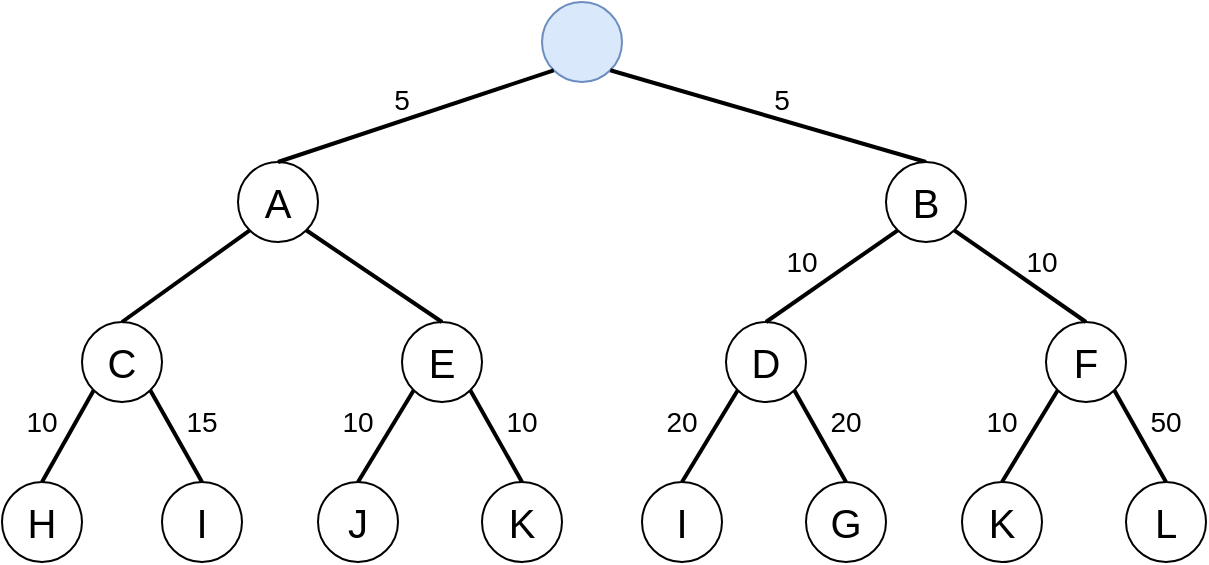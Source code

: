 <mxfile version="13.1.14" type="device"><diagram id="OVOJ2m9VeSNSYNRlbd9U" name="Seite-1"><mxGraphModel dx="450" dy="345" grid="1" gridSize="10" guides="1" tooltips="1" connect="1" arrows="1" fold="1" page="1" pageScale="1" pageWidth="827" pageHeight="1169" math="0" shadow="0"><root><mxCell id="0"/><mxCell id="1" parent="0"/><mxCell id="30xAnWvG2SD7EB2IoXri-1" value="&lt;font style=&quot;font-size: 20px&quot;&gt;A&lt;/font&gt;" style="ellipse;whiteSpace=wrap;html=1;aspect=fixed;" vertex="1" parent="1"><mxGeometry x="208" y="160" width="40" height="40" as="geometry"/></mxCell><mxCell id="30xAnWvG2SD7EB2IoXri-13" value="" style="ellipse;whiteSpace=wrap;html=1;aspect=fixed;fillColor=#dae8fc;strokeColor=#6c8ebf;" vertex="1" parent="1"><mxGeometry x="360" y="80" width="40" height="40" as="geometry"/></mxCell><mxCell id="30xAnWvG2SD7EB2IoXri-14" value="" style="endArrow=none;html=1;entryX=0;entryY=1;entryDx=0;entryDy=0;exitX=0.5;exitY=0;exitDx=0;exitDy=0;strokeWidth=2;" edge="1" parent="1" source="30xAnWvG2SD7EB2IoXri-1" target="30xAnWvG2SD7EB2IoXri-13"><mxGeometry width="50" height="50" relative="1" as="geometry"><mxPoint x="270" y="210" as="sourcePoint"/><mxPoint x="305.858" y="164.142" as="targetPoint"/></mxGeometry></mxCell><mxCell id="30xAnWvG2SD7EB2IoXri-21" value="" style="endArrow=none;html=1;entryX=1;entryY=1;entryDx=0;entryDy=0;strokeWidth=2;exitX=0.5;exitY=0;exitDx=0;exitDy=0;" edge="1" parent="1" source="30xAnWvG2SD7EB2IoXri-93" target="30xAnWvG2SD7EB2IoXri-13"><mxGeometry width="50" height="50" relative="1" as="geometry"><mxPoint x="460" y="120" as="sourcePoint"/><mxPoint x="393.858" y="84.142" as="targetPoint"/></mxGeometry></mxCell><mxCell id="30xAnWvG2SD7EB2IoXri-73" value="&lt;font style=&quot;font-size: 20px&quot;&gt;C&lt;/font&gt;" style="ellipse;whiteSpace=wrap;html=1;aspect=fixed;" vertex="1" parent="1"><mxGeometry x="130" y="240" width="40" height="40" as="geometry"/></mxCell><mxCell id="30xAnWvG2SD7EB2IoXri-74" value="&lt;font style=&quot;font-size: 20px&quot;&gt;H&lt;/font&gt;" style="ellipse;whiteSpace=wrap;html=1;aspect=fixed;" vertex="1" parent="1"><mxGeometry x="90" y="320" width="40" height="40" as="geometry"/></mxCell><mxCell id="30xAnWvG2SD7EB2IoXri-75" value="&lt;font style=&quot;font-size: 20px&quot;&gt;I&lt;/font&gt;" style="ellipse;whiteSpace=wrap;html=1;aspect=fixed;" vertex="1" parent="1"><mxGeometry x="170" y="320" width="40" height="40" as="geometry"/></mxCell><mxCell id="30xAnWvG2SD7EB2IoXri-76" value="" style="endArrow=none;html=1;strokeWidth=2;entryX=0;entryY=1;entryDx=0;entryDy=0;exitX=0.5;exitY=0;exitDx=0;exitDy=0;" edge="1" parent="1" source="30xAnWvG2SD7EB2IoXri-74" target="30xAnWvG2SD7EB2IoXri-73"><mxGeometry width="50" height="50" relative="1" as="geometry"><mxPoint x="40" y="330" as="sourcePoint"/><mxPoint x="90" y="280" as="targetPoint"/></mxGeometry></mxCell><mxCell id="30xAnWvG2SD7EB2IoXri-77" value="" style="endArrow=none;html=1;strokeWidth=2;entryX=1;entryY=1;entryDx=0;entryDy=0;exitX=0.5;exitY=0;exitDx=0;exitDy=0;" edge="1" parent="1" source="30xAnWvG2SD7EB2IoXri-75" target="30xAnWvG2SD7EB2IoXri-73"><mxGeometry width="50" height="50" relative="1" as="geometry"><mxPoint x="120.0" y="330" as="sourcePoint"/><mxPoint x="145.858" y="284.142" as="targetPoint"/></mxGeometry></mxCell><mxCell id="30xAnWvG2SD7EB2IoXri-78" value="&lt;font style=&quot;font-size: 20px&quot;&gt;E&lt;/font&gt;" style="ellipse;whiteSpace=wrap;html=1;aspect=fixed;" vertex="1" parent="1"><mxGeometry x="290" y="240" width="40" height="40" as="geometry"/></mxCell><mxCell id="30xAnWvG2SD7EB2IoXri-79" value="&lt;font style=&quot;font-size: 20px&quot;&gt;J&lt;/font&gt;" style="ellipse;whiteSpace=wrap;html=1;aspect=fixed;" vertex="1" parent="1"><mxGeometry x="248" y="320" width="40" height="40" as="geometry"/></mxCell><mxCell id="30xAnWvG2SD7EB2IoXri-80" value="&lt;font style=&quot;font-size: 20px&quot;&gt;K&lt;/font&gt;" style="ellipse;whiteSpace=wrap;html=1;aspect=fixed;" vertex="1" parent="1"><mxGeometry x="330" y="320" width="40" height="40" as="geometry"/></mxCell><mxCell id="30xAnWvG2SD7EB2IoXri-81" value="" style="endArrow=none;html=1;strokeWidth=2;entryX=0;entryY=1;entryDx=0;entryDy=0;exitX=0.5;exitY=0;exitDx=0;exitDy=0;" edge="1" parent="1" source="30xAnWvG2SD7EB2IoXri-79" target="30xAnWvG2SD7EB2IoXri-78"><mxGeometry width="50" height="50" relative="1" as="geometry"><mxPoint x="200" y="330" as="sourcePoint"/><mxPoint x="250" y="280" as="targetPoint"/></mxGeometry></mxCell><mxCell id="30xAnWvG2SD7EB2IoXri-82" value="" style="endArrow=none;html=1;strokeWidth=2;entryX=1;entryY=1;entryDx=0;entryDy=0;exitX=0.5;exitY=0;exitDx=0;exitDy=0;" edge="1" parent="1" source="30xAnWvG2SD7EB2IoXri-80" target="30xAnWvG2SD7EB2IoXri-78"><mxGeometry width="50" height="50" relative="1" as="geometry"><mxPoint x="280.0" y="330" as="sourcePoint"/><mxPoint x="305.858" y="284.142" as="targetPoint"/></mxGeometry></mxCell><mxCell id="30xAnWvG2SD7EB2IoXri-83" value="&lt;span style=&quot;font-size: 20px&quot;&gt;D&lt;/span&gt;" style="ellipse;whiteSpace=wrap;html=1;aspect=fixed;" vertex="1" parent="1"><mxGeometry x="452" y="240" width="40" height="40" as="geometry"/></mxCell><mxCell id="30xAnWvG2SD7EB2IoXri-84" value="&lt;font style=&quot;font-size: 20px&quot;&gt;I&lt;/font&gt;" style="ellipse;whiteSpace=wrap;html=1;aspect=fixed;" vertex="1" parent="1"><mxGeometry x="410" y="320" width="40" height="40" as="geometry"/></mxCell><mxCell id="30xAnWvG2SD7EB2IoXri-85" value="&lt;font style=&quot;font-size: 20px&quot;&gt;G&lt;/font&gt;" style="ellipse;whiteSpace=wrap;html=1;aspect=fixed;" vertex="1" parent="1"><mxGeometry x="492" y="320" width="40" height="40" as="geometry"/></mxCell><mxCell id="30xAnWvG2SD7EB2IoXri-86" value="" style="endArrow=none;html=1;strokeWidth=2;entryX=0;entryY=1;entryDx=0;entryDy=0;exitX=0.5;exitY=0;exitDx=0;exitDy=0;" edge="1" parent="1" source="30xAnWvG2SD7EB2IoXri-84" target="30xAnWvG2SD7EB2IoXri-83"><mxGeometry width="50" height="50" relative="1" as="geometry"><mxPoint x="362" y="330" as="sourcePoint"/><mxPoint x="412" y="280" as="targetPoint"/></mxGeometry></mxCell><mxCell id="30xAnWvG2SD7EB2IoXri-87" value="" style="endArrow=none;html=1;strokeWidth=2;entryX=1;entryY=1;entryDx=0;entryDy=0;exitX=0.5;exitY=0;exitDx=0;exitDy=0;" edge="1" parent="1" source="30xAnWvG2SD7EB2IoXri-85" target="30xAnWvG2SD7EB2IoXri-83"><mxGeometry width="50" height="50" relative="1" as="geometry"><mxPoint x="442.0" y="330" as="sourcePoint"/><mxPoint x="467.858" y="284.142" as="targetPoint"/></mxGeometry></mxCell><mxCell id="30xAnWvG2SD7EB2IoXri-88" value="&lt;font style=&quot;font-size: 20px&quot;&gt;F&lt;/font&gt;" style="ellipse;whiteSpace=wrap;html=1;aspect=fixed;" vertex="1" parent="1"><mxGeometry x="612" y="240" width="40" height="40" as="geometry"/></mxCell><mxCell id="30xAnWvG2SD7EB2IoXri-89" value="&lt;font style=&quot;font-size: 20px&quot;&gt;K&lt;/font&gt;" style="ellipse;whiteSpace=wrap;html=1;aspect=fixed;" vertex="1" parent="1"><mxGeometry x="570" y="320" width="40" height="40" as="geometry"/></mxCell><mxCell id="30xAnWvG2SD7EB2IoXri-90" value="&lt;font style=&quot;font-size: 20px&quot;&gt;L&lt;/font&gt;" style="ellipse;whiteSpace=wrap;html=1;aspect=fixed;" vertex="1" parent="1"><mxGeometry x="652" y="320" width="40" height="40" as="geometry"/></mxCell><mxCell id="30xAnWvG2SD7EB2IoXri-91" value="" style="endArrow=none;html=1;strokeWidth=2;entryX=0;entryY=1;entryDx=0;entryDy=0;exitX=0.5;exitY=0;exitDx=0;exitDy=0;" edge="1" parent="1" source="30xAnWvG2SD7EB2IoXri-89" target="30xAnWvG2SD7EB2IoXri-88"><mxGeometry width="50" height="50" relative="1" as="geometry"><mxPoint x="522" y="330" as="sourcePoint"/><mxPoint x="572" y="280" as="targetPoint"/></mxGeometry></mxCell><mxCell id="30xAnWvG2SD7EB2IoXri-92" value="" style="endArrow=none;html=1;strokeWidth=2;entryX=1;entryY=1;entryDx=0;entryDy=0;exitX=0.5;exitY=0;exitDx=0;exitDy=0;" edge="1" parent="1" source="30xAnWvG2SD7EB2IoXri-90" target="30xAnWvG2SD7EB2IoXri-88"><mxGeometry width="50" height="50" relative="1" as="geometry"><mxPoint x="602.0" y="330" as="sourcePoint"/><mxPoint x="627.858" y="284.142" as="targetPoint"/></mxGeometry></mxCell><mxCell id="30xAnWvG2SD7EB2IoXri-93" value="&lt;font style=&quot;font-size: 20px&quot;&gt;B&lt;/font&gt;" style="ellipse;whiteSpace=wrap;html=1;aspect=fixed;" vertex="1" parent="1"><mxGeometry x="532" y="160" width="40" height="40" as="geometry"/></mxCell><mxCell id="30xAnWvG2SD7EB2IoXri-94" value="" style="endArrow=none;html=1;entryX=0.5;entryY=0;entryDx=0;entryDy=0;exitX=0;exitY=1;exitDx=0;exitDy=0;strokeWidth=2;" edge="1" parent="1" source="30xAnWvG2SD7EB2IoXri-1" target="30xAnWvG2SD7EB2IoXri-73"><mxGeometry width="50" height="50" relative="1" as="geometry"><mxPoint x="230.0" y="170" as="sourcePoint"/><mxPoint x="375.858" y="124.142" as="targetPoint"/></mxGeometry></mxCell><mxCell id="30xAnWvG2SD7EB2IoXri-95" value="" style="endArrow=none;html=1;entryX=0.5;entryY=0;entryDx=0;entryDy=0;exitX=1;exitY=1;exitDx=0;exitDy=0;strokeWidth=2;" edge="1" parent="1" source="30xAnWvG2SD7EB2IoXri-1" target="30xAnWvG2SD7EB2IoXri-78"><mxGeometry width="50" height="50" relative="1" as="geometry"><mxPoint x="337.928" y="194.142" as="sourcePoint"/><mxPoint x="282.07" y="240" as="targetPoint"/></mxGeometry></mxCell><mxCell id="30xAnWvG2SD7EB2IoXri-96" value="" style="endArrow=none;html=1;entryX=0.5;entryY=0;entryDx=0;entryDy=0;exitX=0;exitY=1;exitDx=0;exitDy=0;strokeWidth=2;" edge="1" parent="1" source="30xAnWvG2SD7EB2IoXri-93" target="30xAnWvG2SD7EB2IoXri-83"><mxGeometry width="50" height="50" relative="1" as="geometry"><mxPoint x="435.858" y="170.002" as="sourcePoint"/><mxPoint x="380.0" y="215.86" as="targetPoint"/></mxGeometry></mxCell><mxCell id="30xAnWvG2SD7EB2IoXri-97" value="" style="endArrow=none;html=1;entryX=0.5;entryY=0;entryDx=0;entryDy=0;exitX=1;exitY=1;exitDx=0;exitDy=0;strokeWidth=2;" edge="1" parent="1" source="30xAnWvG2SD7EB2IoXri-93" target="30xAnWvG2SD7EB2IoXri-88"><mxGeometry width="50" height="50" relative="1" as="geometry"><mxPoint x="699.928" y="120.002" as="sourcePoint"/><mxPoint x="644.07" y="165.86" as="targetPoint"/></mxGeometry></mxCell><mxCell id="30xAnWvG2SD7EB2IoXri-99" value="&lt;font style=&quot;font-size: 14px&quot;&gt;5&lt;/font&gt;" style="text;html=1;strokeColor=none;fillColor=none;align=center;verticalAlign=middle;whiteSpace=wrap;rounded=0;" vertex="1" parent="1"><mxGeometry x="270" y="119" width="40" height="20" as="geometry"/></mxCell><mxCell id="30xAnWvG2SD7EB2IoXri-100" value="&lt;font style=&quot;font-size: 14px&quot;&gt;5&lt;/font&gt;" style="text;html=1;strokeColor=none;fillColor=none;align=center;verticalAlign=middle;whiteSpace=wrap;rounded=0;" vertex="1" parent="1"><mxGeometry x="460" y="119" width="40" height="20" as="geometry"/></mxCell><mxCell id="30xAnWvG2SD7EB2IoXri-101" value="&lt;font style=&quot;font-size: 14px&quot;&gt;10&lt;/font&gt;" style="text;html=1;strokeColor=none;fillColor=none;align=center;verticalAlign=middle;whiteSpace=wrap;rounded=0;" vertex="1" parent="1"><mxGeometry x="470" y="200" width="40" height="20" as="geometry"/></mxCell><mxCell id="30xAnWvG2SD7EB2IoXri-102" value="&lt;font style=&quot;font-size: 14px&quot;&gt;10&lt;/font&gt;" style="text;html=1;strokeColor=none;fillColor=none;align=center;verticalAlign=middle;whiteSpace=wrap;rounded=0;" vertex="1" parent="1"><mxGeometry x="590" y="200" width="40" height="20" as="geometry"/></mxCell><mxCell id="30xAnWvG2SD7EB2IoXri-103" value="&lt;font style=&quot;font-size: 14px&quot;&gt;20&lt;/font&gt;" style="text;html=1;strokeColor=none;fillColor=none;align=center;verticalAlign=middle;whiteSpace=wrap;rounded=0;" vertex="1" parent="1"><mxGeometry x="492" y="280" width="40" height="20" as="geometry"/></mxCell><mxCell id="30xAnWvG2SD7EB2IoXri-104" value="&lt;font style=&quot;font-size: 14px&quot;&gt;20&lt;/font&gt;" style="text;html=1;strokeColor=none;fillColor=none;align=center;verticalAlign=middle;whiteSpace=wrap;rounded=0;" vertex="1" parent="1"><mxGeometry x="410" y="280" width="40" height="20" as="geometry"/></mxCell><mxCell id="30xAnWvG2SD7EB2IoXri-105" value="&lt;font style=&quot;font-size: 14px&quot;&gt;10&lt;/font&gt;" style="text;html=1;strokeColor=none;fillColor=none;align=center;verticalAlign=middle;whiteSpace=wrap;rounded=0;" vertex="1" parent="1"><mxGeometry x="570" y="280" width="40" height="20" as="geometry"/></mxCell><mxCell id="30xAnWvG2SD7EB2IoXri-106" value="&lt;font style=&quot;font-size: 14px&quot;&gt;50&lt;/font&gt;" style="text;html=1;strokeColor=none;fillColor=none;align=center;verticalAlign=middle;whiteSpace=wrap;rounded=0;" vertex="1" parent="1"><mxGeometry x="652" y="280" width="40" height="20" as="geometry"/></mxCell><mxCell id="30xAnWvG2SD7EB2IoXri-107" value="&lt;font style=&quot;font-size: 14px&quot;&gt;10&lt;/font&gt;" style="text;html=1;strokeColor=none;fillColor=none;align=center;verticalAlign=middle;whiteSpace=wrap;rounded=0;" vertex="1" parent="1"><mxGeometry x="330" y="280" width="40" height="20" as="geometry"/></mxCell><mxCell id="30xAnWvG2SD7EB2IoXri-108" value="&lt;font style=&quot;font-size: 14px&quot;&gt;10&lt;/font&gt;" style="text;html=1;strokeColor=none;fillColor=none;align=center;verticalAlign=middle;whiteSpace=wrap;rounded=0;" vertex="1" parent="1"><mxGeometry x="248" y="280" width="40" height="20" as="geometry"/></mxCell><mxCell id="30xAnWvG2SD7EB2IoXri-109" value="&lt;font style=&quot;font-size: 14px&quot;&gt;15&lt;/font&gt;" style="text;html=1;strokeColor=none;fillColor=none;align=center;verticalAlign=middle;whiteSpace=wrap;rounded=0;" vertex="1" parent="1"><mxGeometry x="170" y="280" width="40" height="20" as="geometry"/></mxCell><mxCell id="30xAnWvG2SD7EB2IoXri-110" value="&lt;font style=&quot;font-size: 14px&quot;&gt;10&lt;/font&gt;" style="text;html=1;strokeColor=none;fillColor=none;align=center;verticalAlign=middle;whiteSpace=wrap;rounded=0;" vertex="1" parent="1"><mxGeometry x="90" y="280" width="40" height="20" as="geometry"/></mxCell></root></mxGraphModel></diagram></mxfile>